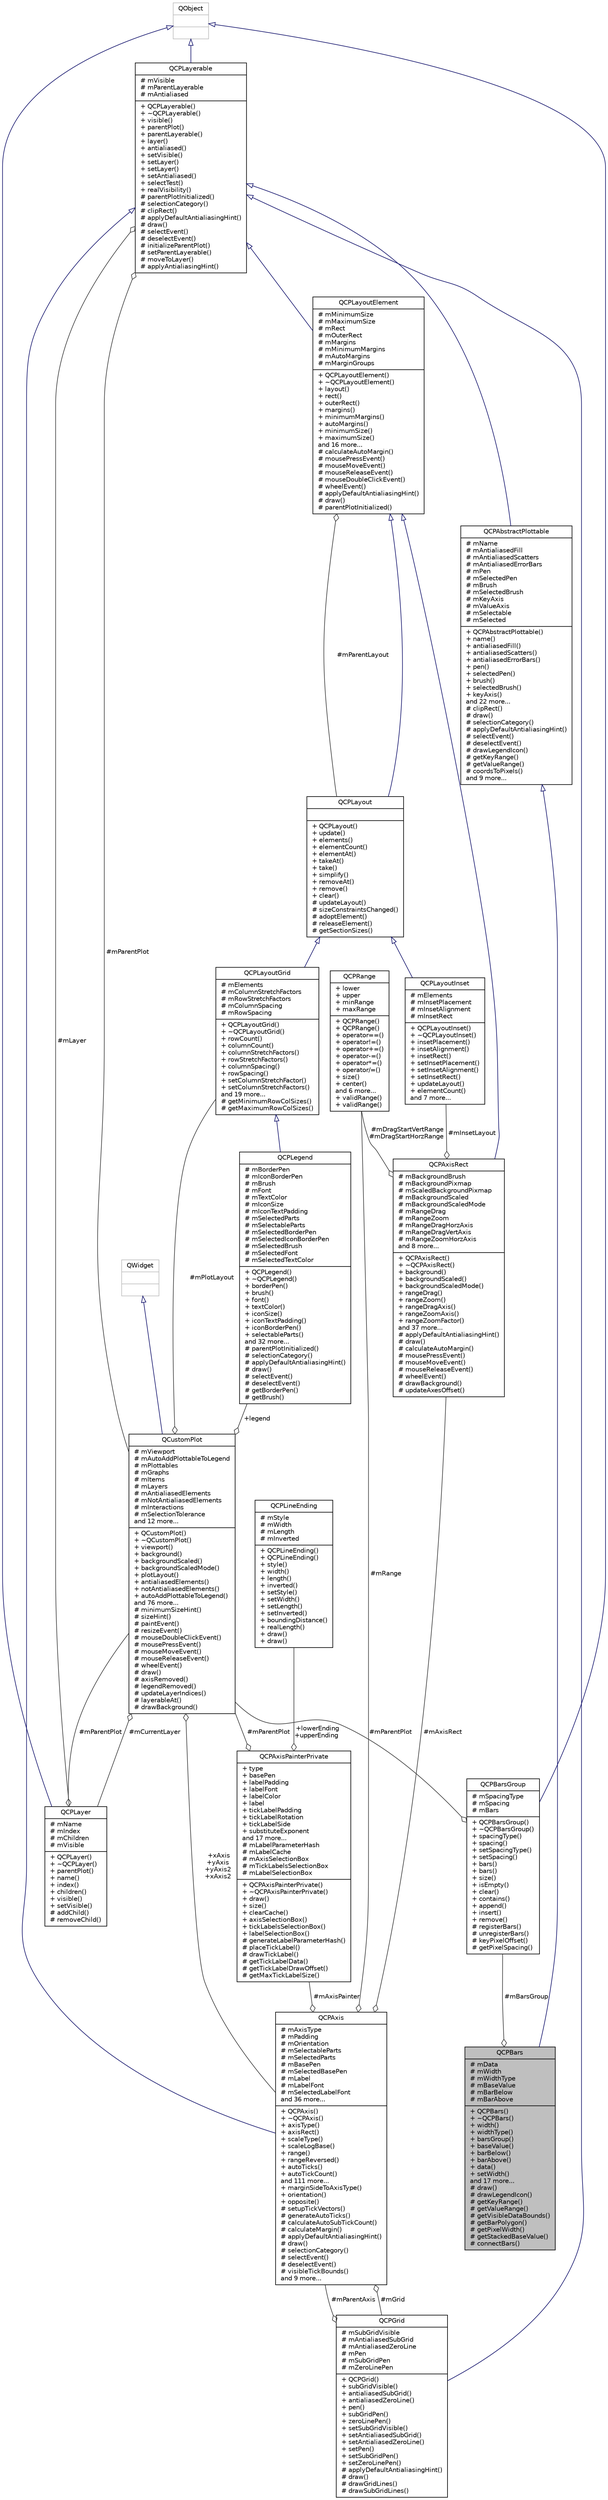digraph "QCPBars"
{
  edge [fontname="Helvetica",fontsize="10",labelfontname="Helvetica",labelfontsize="10"];
  node [fontname="Helvetica",fontsize="10",shape=record];
  Node1 [label="{QCPBars\n|# mData\l# mWidth\l# mWidthType\l# mBaseValue\l# mBarBelow\l# mBarAbove\l|+ QCPBars()\l+ ~QCPBars()\l+ width()\l+ widthType()\l+ barsGroup()\l+ baseValue()\l+ barBelow()\l+ barAbove()\l+ data()\l+ setWidth()\land 17 more...\l# draw()\l# drawLegendIcon()\l# getKeyRange()\l# getValueRange()\l# getVisibleDataBounds()\l# getBarPolygon()\l# getPixelWidth()\l# getStackedBaseValue()\l# connectBars()\l}",height=0.2,width=0.4,color="black", fillcolor="grey75", style="filled", fontcolor="black"];
  Node2 -> Node1 [dir="back",color="midnightblue",fontsize="10",style="solid",arrowtail="onormal",fontname="Helvetica"];
  Node2 [label="{QCPAbstractPlottable\n|# mName\l# mAntialiasedFill\l# mAntialiasedScatters\l# mAntialiasedErrorBars\l# mPen\l# mSelectedPen\l# mBrush\l# mSelectedBrush\l# mKeyAxis\l# mValueAxis\l# mSelectable\l# mSelected\l|+ QCPAbstractPlottable()\l+ name()\l+ antialiasedFill()\l+ antialiasedScatters()\l+ antialiasedErrorBars()\l+ pen()\l+ selectedPen()\l+ brush()\l+ selectedBrush()\l+ keyAxis()\land 22 more...\l# clipRect()\l# draw()\l# selectionCategory()\l# applyDefaultAntialiasingHint()\l# selectEvent()\l# deselectEvent()\l# drawLegendIcon()\l# getKeyRange()\l# getValueRange()\l# coordsToPixels()\land 9 more...\l}",height=0.2,width=0.4,color="black", fillcolor="white", style="filled",URL="$class_q_c_p_abstract_plottable.html",tooltip="The abstract base class for all data representing objects in a plot. "];
  Node3 -> Node2 [dir="back",color="midnightblue",fontsize="10",style="solid",arrowtail="onormal",fontname="Helvetica"];
  Node3 [label="{QCPLayerable\n|# mVisible\l# mParentLayerable\l# mAntialiased\l|+ QCPLayerable()\l+ ~QCPLayerable()\l+ visible()\l+ parentPlot()\l+ parentLayerable()\l+ layer()\l+ antialiased()\l+ setVisible()\l+ setLayer()\l+ setLayer()\l+ setAntialiased()\l+ selectTest()\l+ realVisibility()\l# parentPlotInitialized()\l# selectionCategory()\l# clipRect()\l# applyDefaultAntialiasingHint()\l# draw()\l# selectEvent()\l# deselectEvent()\l# initializeParentPlot()\l# setParentLayerable()\l# moveToLayer()\l# applyAntialiasingHint()\l}",height=0.2,width=0.4,color="black", fillcolor="white", style="filled",URL="$class_q_c_p_layerable.html",tooltip="Base class for all drawable objects. "];
  Node4 -> Node3 [dir="back",color="midnightblue",fontsize="10",style="solid",arrowtail="onormal",fontname="Helvetica"];
  Node4 [label="{QObject\n||}",height=0.2,width=0.4,color="grey75", fillcolor="white", style="filled"];
  Node5 -> Node3 [color="grey25",fontsize="10",style="solid",label=" #mLayer" ,arrowhead="odiamond",fontname="Helvetica"];
  Node5 [label="{QCPLayer\n|# mName\l# mIndex\l# mChildren\l# mVisible\l|+ QCPLayer()\l+ ~QCPLayer()\l+ parentPlot()\l+ name()\l+ index()\l+ children()\l+ visible()\l+ setVisible()\l# addChild()\l# removeChild()\l}",height=0.2,width=0.4,color="black", fillcolor="white", style="filled",URL="$class_q_c_p_layer.html",tooltip="A layer that may contain objects, to control the rendering order. "];
  Node4 -> Node5 [dir="back",color="midnightblue",fontsize="10",style="solid",arrowtail="onormal",fontname="Helvetica"];
  Node6 -> Node5 [color="grey25",fontsize="10",style="solid",label=" #mParentPlot" ,arrowhead="odiamond",fontname="Helvetica"];
  Node6 [label="{QCustomPlot\n|# mViewport\l# mAutoAddPlottableToLegend\l# mPlottables\l# mGraphs\l# mItems\l# mLayers\l# mAntialiasedElements\l# mNotAntialiasedElements\l# mInteractions\l# mSelectionTolerance\land 12 more...\l|+ QCustomPlot()\l+ ~QCustomPlot()\l+ viewport()\l+ background()\l+ backgroundScaled()\l+ backgroundScaledMode()\l+ plotLayout()\l+ antialiasedElements()\l+ notAntialiasedElements()\l+ autoAddPlottableToLegend()\land 76 more...\l# minimumSizeHint()\l# sizeHint()\l# paintEvent()\l# resizeEvent()\l# mouseDoubleClickEvent()\l# mousePressEvent()\l# mouseMoveEvent()\l# mouseReleaseEvent()\l# wheelEvent()\l# draw()\l# axisRemoved()\l# legendRemoved()\l# updateLayerIndices()\l# layerableAt()\l# drawBackground()\l}",height=0.2,width=0.4,color="black", fillcolor="white", style="filled",URL="$class_q_custom_plot.html",tooltip="The central class of the library. This is the QWidget which displays the plot and interacts with the ..."];
  Node7 -> Node6 [dir="back",color="midnightblue",fontsize="10",style="solid",arrowtail="onormal",fontname="Helvetica"];
  Node7 [label="{QWidget\n||}",height=0.2,width=0.4,color="grey75", fillcolor="white", style="filled"];
  Node5 -> Node6 [color="grey25",fontsize="10",style="solid",label=" #mCurrentLayer" ,arrowhead="odiamond",fontname="Helvetica"];
  Node8 -> Node6 [color="grey25",fontsize="10",style="solid",label=" #mPlotLayout" ,arrowhead="odiamond",fontname="Helvetica"];
  Node8 [label="{QCPLayoutGrid\n|# mElements\l# mColumnStretchFactors\l# mRowStretchFactors\l# mColumnSpacing\l# mRowSpacing\l|+ QCPLayoutGrid()\l+ ~QCPLayoutGrid()\l+ rowCount()\l+ columnCount()\l+ columnStretchFactors()\l+ rowStretchFactors()\l+ columnSpacing()\l+ rowSpacing()\l+ setColumnStretchFactor()\l+ setColumnStretchFactors()\land 19 more...\l# getMinimumRowColSizes()\l# getMaximumRowColSizes()\l}",height=0.2,width=0.4,color="black", fillcolor="white", style="filled",URL="$class_q_c_p_layout_grid.html",tooltip="A layout that arranges child elements in a grid. "];
  Node9 -> Node8 [dir="back",color="midnightblue",fontsize="10",style="solid",arrowtail="onormal",fontname="Helvetica"];
  Node9 [label="{QCPLayout\n||+ QCPLayout()\l+ update()\l+ elements()\l+ elementCount()\l+ elementAt()\l+ takeAt()\l+ take()\l+ simplify()\l+ removeAt()\l+ remove()\l+ clear()\l# updateLayout()\l# sizeConstraintsChanged()\l# adoptElement()\l# releaseElement()\l# getSectionSizes()\l}",height=0.2,width=0.4,color="black", fillcolor="white", style="filled",URL="$class_q_c_p_layout.html",tooltip="The abstract base class for layouts. "];
  Node10 -> Node9 [dir="back",color="midnightblue",fontsize="10",style="solid",arrowtail="onormal",fontname="Helvetica"];
  Node10 [label="{QCPLayoutElement\n|# mMinimumSize\l# mMaximumSize\l# mRect\l# mOuterRect\l# mMargins\l# mMinimumMargins\l# mAutoMargins\l# mMarginGroups\l|+ QCPLayoutElement()\l+ ~QCPLayoutElement()\l+ layout()\l+ rect()\l+ outerRect()\l+ margins()\l+ minimumMargins()\l+ autoMargins()\l+ minimumSize()\l+ maximumSize()\land 16 more...\l# calculateAutoMargin()\l# mousePressEvent()\l# mouseMoveEvent()\l# mouseReleaseEvent()\l# mouseDoubleClickEvent()\l# wheelEvent()\l# applyDefaultAntialiasingHint()\l# draw()\l# parentPlotInitialized()\l}",height=0.2,width=0.4,color="black", fillcolor="white", style="filled",URL="$class_q_c_p_layout_element.html",tooltip="The abstract base class for all objects that form the layout system. "];
  Node3 -> Node10 [dir="back",color="midnightblue",fontsize="10",style="solid",arrowtail="onormal",fontname="Helvetica"];
  Node9 -> Node10 [color="grey25",fontsize="10",style="solid",label=" #mParentLayout" ,arrowhead="odiamond",fontname="Helvetica"];
  Node11 -> Node6 [color="grey25",fontsize="10",style="solid",label=" +xAxis\n+yAxis\n+yAxis2\n+xAxis2" ,arrowhead="odiamond",fontname="Helvetica"];
  Node11 [label="{QCPAxis\n|# mAxisType\l# mPadding\l# mOrientation\l# mSelectableParts\l# mSelectedParts\l# mBasePen\l# mSelectedBasePen\l# mLabel\l# mLabelFont\l# mSelectedLabelFont\land 36 more...\l|+ QCPAxis()\l+ ~QCPAxis()\l+ axisType()\l+ axisRect()\l+ scaleType()\l+ scaleLogBase()\l+ range()\l+ rangeReversed()\l+ autoTicks()\l+ autoTickCount()\land 111 more...\l+ marginSideToAxisType()\l+ orientation()\l+ opposite()\l# setupTickVectors()\l# generateAutoTicks()\l# calculateAutoSubTickCount()\l# calculateMargin()\l# applyDefaultAntialiasingHint()\l# draw()\l# selectionCategory()\l# selectEvent()\l# deselectEvent()\l# visibleTickBounds()\land 9 more...\l}",height=0.2,width=0.4,color="black", fillcolor="white", style="filled",URL="$class_q_c_p_axis.html",tooltip="Manages a single axis inside a QCustomPlot. "];
  Node3 -> Node11 [dir="back",color="midnightblue",fontsize="10",style="solid",arrowtail="onormal",fontname="Helvetica"];
  Node12 -> Node11 [color="grey25",fontsize="10",style="solid",label=" #mRange" ,arrowhead="odiamond",fontname="Helvetica"];
  Node12 [label="{QCPRange\n|+ lower\l+ upper\l+ minRange\l+ maxRange\l|+ QCPRange()\l+ QCPRange()\l+ operator==()\l+ operator!=()\l+ operator+=()\l+ operator-=()\l+ operator*=()\l+ operator/=()\l+ size()\l+ center()\land 6 more...\l+ validRange()\l+ validRange()\l}",height=0.2,width=0.4,color="black", fillcolor="white", style="filled",URL="$class_q_c_p_range.html",tooltip="Represents the range an axis is encompassing. "];
  Node13 -> Node11 [color="grey25",fontsize="10",style="solid",label=" #mAxisPainter" ,arrowhead="odiamond",fontname="Helvetica"];
  Node13 [label="{QCPAxisPainterPrivate\n|+ type\l+ basePen\l+ labelPadding\l+ labelFont\l+ labelColor\l+ label\l+ tickLabelPadding\l+ tickLabelRotation\l+ tickLabelSide\l+ substituteExponent\land 17 more...\l# mLabelParameterHash\l# mLabelCache\l# mAxisSelectionBox\l# mTickLabelsSelectionBox\l# mLabelSelectionBox\l|+ QCPAxisPainterPrivate()\l+ ~QCPAxisPainterPrivate()\l+ draw()\l+ size()\l+ clearCache()\l+ axisSelectionBox()\l+ tickLabelsSelectionBox()\l+ labelSelectionBox()\l# generateLabelParameterHash()\l# placeTickLabel()\l# drawTickLabel()\l# getTickLabelData()\l# getTickLabelDrawOffset()\l# getMaxTickLabelSize()\l}",height=0.2,width=0.4,color="black", fillcolor="white", style="filled",URL="$class_q_c_p_axis_painter_private.html"];
  Node14 -> Node13 [color="grey25",fontsize="10",style="solid",label=" +lowerEnding\n+upperEnding" ,arrowhead="odiamond",fontname="Helvetica"];
  Node14 [label="{QCPLineEnding\n|# mStyle\l# mWidth\l# mLength\l# mInverted\l|+ QCPLineEnding()\l+ QCPLineEnding()\l+ style()\l+ width()\l+ length()\l+ inverted()\l+ setStyle()\l+ setWidth()\l+ setLength()\l+ setInverted()\l+ boundingDistance()\l+ realLength()\l+ draw()\l+ draw()\l}",height=0.2,width=0.4,color="black", fillcolor="white", style="filled",URL="$class_q_c_p_line_ending.html",tooltip="Handles the different ending decorations for line-like items. "];
  Node6 -> Node13 [color="grey25",fontsize="10",style="solid",label=" #mParentPlot" ,arrowhead="odiamond",fontname="Helvetica"];
  Node15 -> Node11 [color="grey25",fontsize="10",style="solid",label=" #mGrid" ,arrowhead="odiamond",fontname="Helvetica"];
  Node15 [label="{QCPGrid\n|# mSubGridVisible\l# mAntialiasedSubGrid\l# mAntialiasedZeroLine\l# mPen\l# mSubGridPen\l# mZeroLinePen\l|+ QCPGrid()\l+ subGridVisible()\l+ antialiasedSubGrid()\l+ antialiasedZeroLine()\l+ pen()\l+ subGridPen()\l+ zeroLinePen()\l+ setSubGridVisible()\l+ setAntialiasedSubGrid()\l+ setAntialiasedZeroLine()\l+ setPen()\l+ setSubGridPen()\l+ setZeroLinePen()\l# applyDefaultAntialiasingHint()\l# draw()\l# drawGridLines()\l# drawSubGridLines()\l}",height=0.2,width=0.4,color="black", fillcolor="white", style="filled",URL="$class_q_c_p_grid.html",tooltip="Responsible for drawing the grid of a QCPAxis. "];
  Node3 -> Node15 [dir="back",color="midnightblue",fontsize="10",style="solid",arrowtail="onormal",fontname="Helvetica"];
  Node11 -> Node15 [color="grey25",fontsize="10",style="solid",label=" #mParentAxis" ,arrowhead="odiamond",fontname="Helvetica"];
  Node16 -> Node11 [color="grey25",fontsize="10",style="solid",label=" #mAxisRect" ,arrowhead="odiamond",fontname="Helvetica"];
  Node16 [label="{QCPAxisRect\n|# mBackgroundBrush\l# mBackgroundPixmap\l# mScaledBackgroundPixmap\l# mBackgroundScaled\l# mBackgroundScaledMode\l# mRangeDrag\l# mRangeZoom\l# mRangeDragHorzAxis\l# mRangeDragVertAxis\l# mRangeZoomHorzAxis\land 8 more...\l|+ QCPAxisRect()\l+ ~QCPAxisRect()\l+ background()\l+ backgroundScaled()\l+ backgroundScaledMode()\l+ rangeDrag()\l+ rangeZoom()\l+ rangeDragAxis()\l+ rangeZoomAxis()\l+ rangeZoomFactor()\land 37 more...\l# applyDefaultAntialiasingHint()\l# draw()\l# calculateAutoMargin()\l# mousePressEvent()\l# mouseMoveEvent()\l# mouseReleaseEvent()\l# wheelEvent()\l# drawBackground()\l# updateAxesOffset()\l}",height=0.2,width=0.4,color="black", fillcolor="white", style="filled",URL="$class_q_c_p_axis_rect.html",tooltip="Holds multiple axes and arranges them in a rectangular shape. "];
  Node10 -> Node16 [dir="back",color="midnightblue",fontsize="10",style="solid",arrowtail="onormal",fontname="Helvetica"];
  Node17 -> Node16 [color="grey25",fontsize="10",style="solid",label=" #mInsetLayout" ,arrowhead="odiamond",fontname="Helvetica"];
  Node17 [label="{QCPLayoutInset\n|# mElements\l# mInsetPlacement\l# mInsetAlignment\l# mInsetRect\l|+ QCPLayoutInset()\l+ ~QCPLayoutInset()\l+ insetPlacement()\l+ insetAlignment()\l+ insetRect()\l+ setInsetPlacement()\l+ setInsetAlignment()\l+ setInsetRect()\l+ updateLayout()\l+ elementCount()\land 7 more...\l}",height=0.2,width=0.4,color="black", fillcolor="white", style="filled",URL="$class_q_c_p_layout_inset.html",tooltip="A layout that places child elements aligned to the border or arbitrarily positioned. "];
  Node9 -> Node17 [dir="back",color="midnightblue",fontsize="10",style="solid",arrowtail="onormal",fontname="Helvetica"];
  Node12 -> Node16 [color="grey25",fontsize="10",style="solid",label=" #mDragStartVertRange\n#mDragStartHorzRange" ,arrowhead="odiamond",fontname="Helvetica"];
  Node18 -> Node6 [color="grey25",fontsize="10",style="solid",label=" +legend" ,arrowhead="odiamond",fontname="Helvetica"];
  Node18 [label="{QCPLegend\n|# mBorderPen\l# mIconBorderPen\l# mBrush\l# mFont\l# mTextColor\l# mIconSize\l# mIconTextPadding\l# mSelectedParts\l# mSelectableParts\l# mSelectedBorderPen\l# mSelectedIconBorderPen\l# mSelectedBrush\l# mSelectedFont\l# mSelectedTextColor\l|+ QCPLegend()\l+ ~QCPLegend()\l+ borderPen()\l+ brush()\l+ font()\l+ textColor()\l+ iconSize()\l+ iconTextPadding()\l+ iconBorderPen()\l+ selectableParts()\land 32 more...\l# parentPlotInitialized()\l# selectionCategory()\l# applyDefaultAntialiasingHint()\l# draw()\l# selectEvent()\l# deselectEvent()\l# getBorderPen()\l# getBrush()\l}",height=0.2,width=0.4,color="black", fillcolor="white", style="filled",URL="$class_q_c_p_legend.html",tooltip="Manages a legend inside a QCustomPlot. "];
  Node8 -> Node18 [dir="back",color="midnightblue",fontsize="10",style="solid",arrowtail="onormal",fontname="Helvetica"];
  Node6 -> Node3 [color="grey25",fontsize="10",style="solid",label=" #mParentPlot" ,arrowhead="odiamond",fontname="Helvetica"];
  Node19 -> Node1 [color="grey25",fontsize="10",style="solid",label=" #mBarsGroup" ,arrowhead="odiamond",fontname="Helvetica"];
  Node19 [label="{QCPBarsGroup\n|# mSpacingType\l# mSpacing\l# mBars\l|+ QCPBarsGroup()\l+ ~QCPBarsGroup()\l+ spacingType()\l+ spacing()\l+ setSpacingType()\l+ setSpacing()\l+ bars()\l+ bars()\l+ size()\l+ isEmpty()\l+ clear()\l+ contains()\l+ append()\l+ insert()\l+ remove()\l# registerBars()\l# unregisterBars()\l# keyPixelOffset()\l# getPixelSpacing()\l}",height=0.2,width=0.4,color="black", fillcolor="white", style="filled",URL="$class_q_c_p_bars_group.html",tooltip="Groups multiple QCPBars together so they appear side by side. "];
  Node4 -> Node19 [dir="back",color="midnightblue",fontsize="10",style="solid",arrowtail="onormal",fontname="Helvetica"];
  Node6 -> Node19 [color="grey25",fontsize="10",style="solid",label=" #mParentPlot" ,arrowhead="odiamond",fontname="Helvetica"];
}
